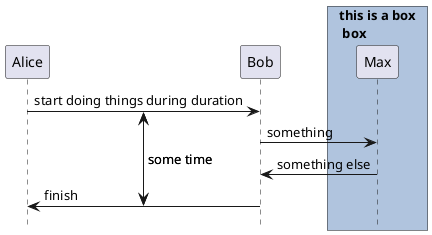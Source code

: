@startuml teoz

' 锚点 teoz
!pragma teoz true

{start} Alice -> Bob : start doing things during duration

box "this is a box\n box" #LightSteelBlue
Bob -> Max : something
Max -> Bob : something else
end box

{end} Bob -> Alice : finish

{start} <-> {end} : some time

' 只有上面了，隐藏下面脚注
hide footbox

@enduml